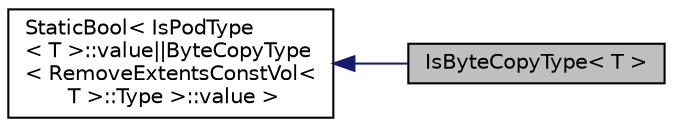 digraph "IsByteCopyType&lt; T &gt;"
{
  edge [fontname="Helvetica",fontsize="10",labelfontname="Helvetica",labelfontsize="10"];
  node [fontname="Helvetica",fontsize="10",shape=record];
  rankdir="LR";
  Node0 [label="IsByteCopyType\< T \>",height=0.2,width=0.4,color="black", fillcolor="grey75", style="filled", fontcolor="black"];
  Node1 -> Node0 [dir="back",color="midnightblue",fontsize="10",style="solid",fontname="Helvetica"];
  Node1 [label="StaticBool\< IsPodType\l\< T \>::value\|\|ByteCopyType\l\< RemoveExtentsConstVol\<\l T \>::Type \>::value \>",height=0.2,width=0.4,color="black", fillcolor="white", style="filled",URL="$structevo_1_1_static_bool.html"];
}
